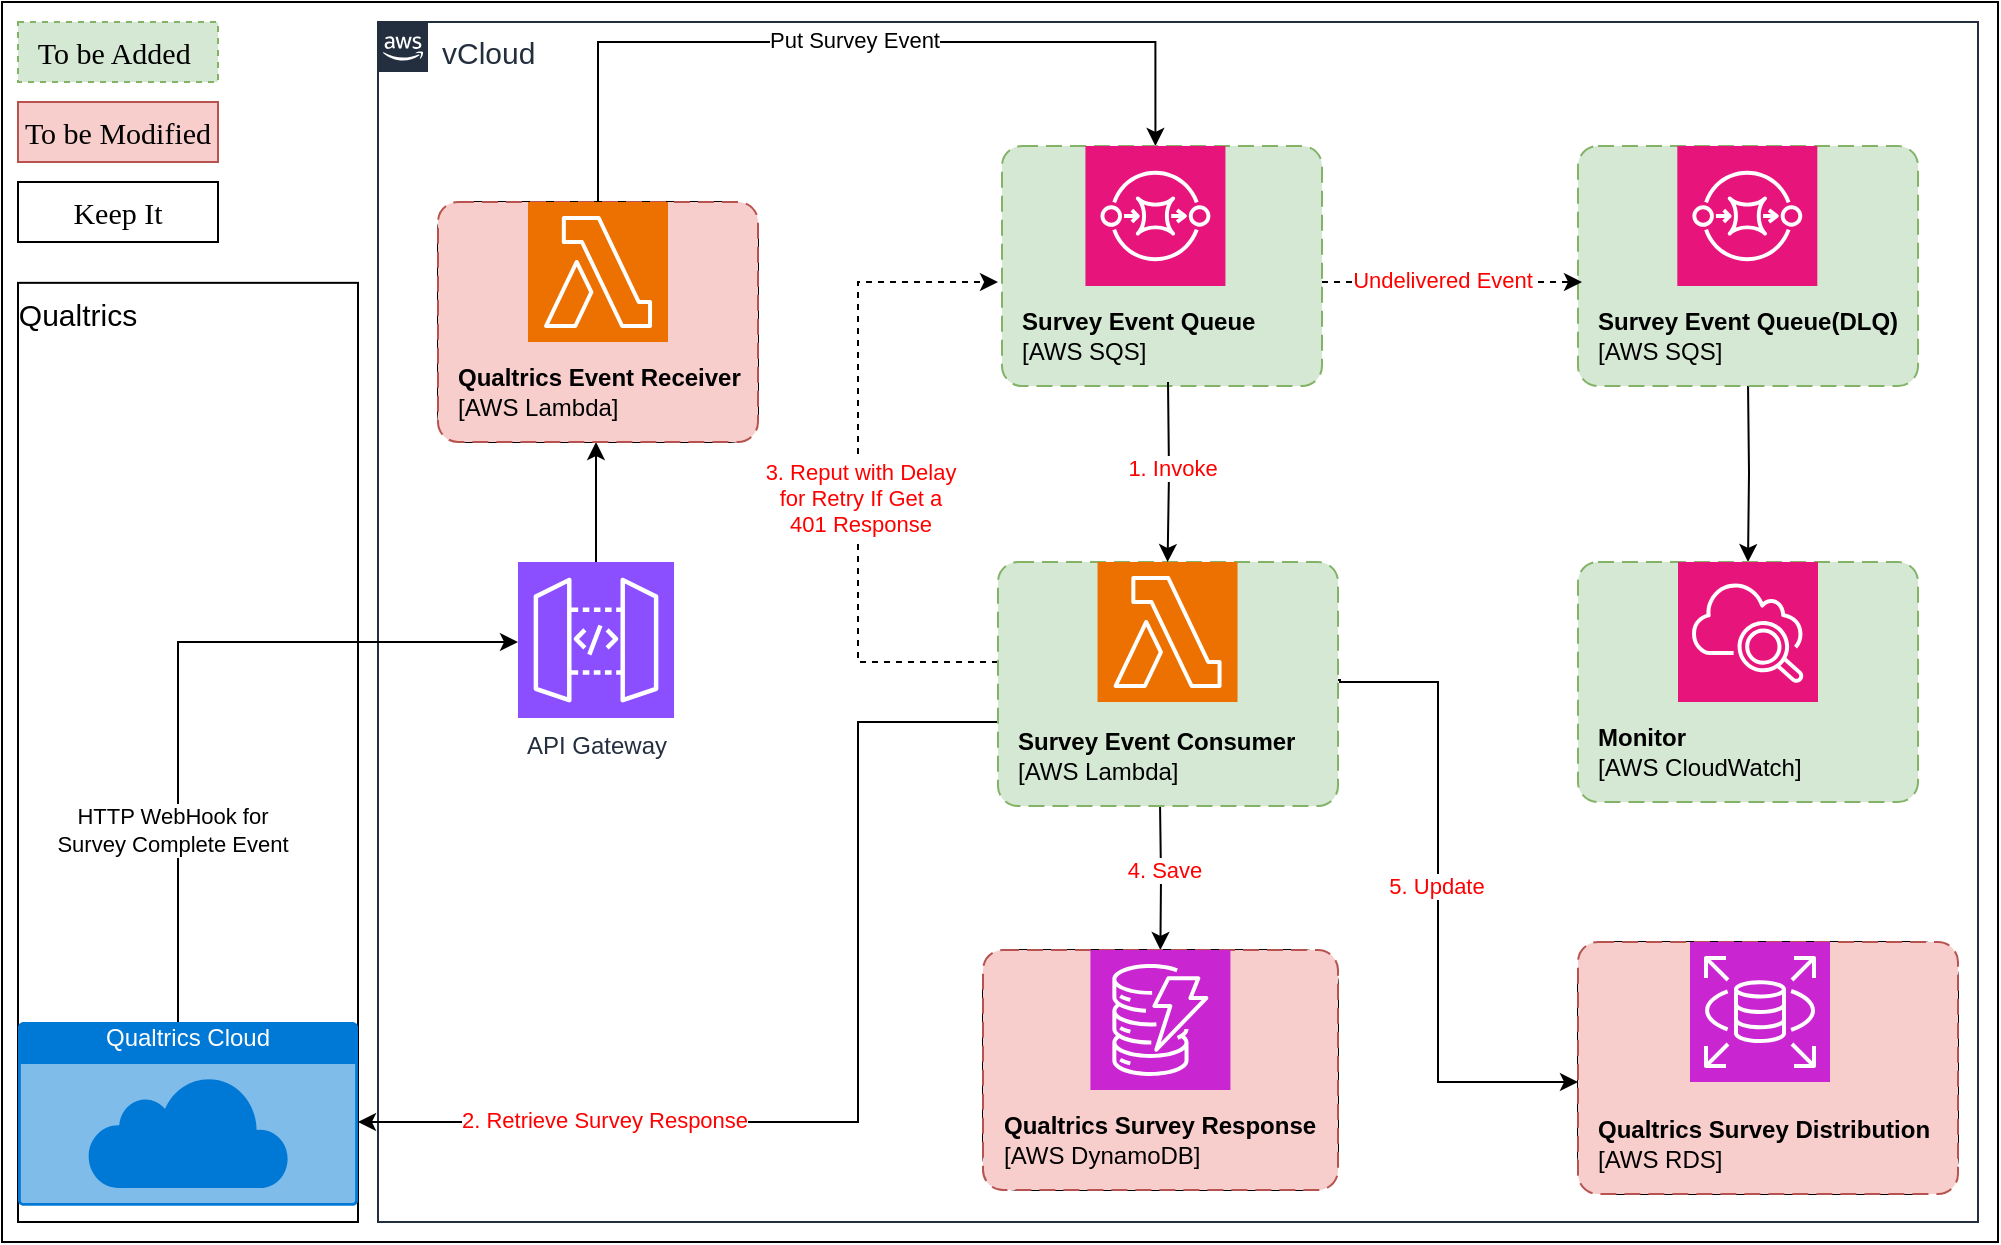 <mxfile version="22.1.21" type="github">
  <diagram name="Page-1" id="GnvURoskgF6pgVR7ltKW">
    <mxGraphModel dx="2261" dy="1955" grid="1" gridSize="10" guides="1" tooltips="1" connect="1" arrows="1" fold="1" page="1" pageScale="1" pageWidth="827" pageHeight="1169" math="0" shadow="0">
      <root>
        <mxCell id="0" />
        <mxCell id="1" parent="0" />
        <mxCell id="fp_4tm2POYkT8Q4frhIq-3" value="" style="rounded=0;whiteSpace=wrap;html=1;" parent="1" vertex="1">
          <mxGeometry x="-18" y="-60" width="998" height="620" as="geometry" />
        </mxCell>
        <mxCell id="F4uf8b6JVxHDHdUwgC62-13" style="edgeStyle=orthogonalEdgeStyle;rounded=0;orthogonalLoop=1;jettySize=auto;html=1;" parent="1" source="fp_4tm2POYkT8Q4frhIq-5" edge="1">
          <mxGeometry relative="1" as="geometry">
            <mxPoint x="279" y="160" as="targetPoint" />
          </mxGeometry>
        </mxCell>
        <mxCell id="fp_4tm2POYkT8Q4frhIq-5" value="API Gateway" style="sketch=0;points=[[0,0,0],[0.25,0,0],[0.5,0,0],[0.75,0,0],[1,0,0],[0,1,0],[0.25,1,0],[0.5,1,0],[0.75,1,0],[1,1,0],[0,0.25,0],[0,0.5,0],[0,0.75,0],[1,0.25,0],[1,0.5,0],[1,0.75,0]];outlineConnect=0;fontColor=#232F3E;fillColor=#8C4FFF;strokeColor=#ffffff;dashed=0;verticalLabelPosition=bottom;verticalAlign=top;align=center;html=1;fontSize=12;fontStyle=0;aspect=fixed;shape=mxgraph.aws4.resourceIcon;resIcon=mxgraph.aws4.api_gateway;" parent="1" vertex="1">
          <mxGeometry x="240" y="220" width="78" height="78" as="geometry" />
        </mxCell>
        <mxCell id="fp_4tm2POYkT8Q4frhIq-26" value="" style="group" parent="1" vertex="1" connectable="0">
          <mxGeometry x="-10" y="60" width="170" height="490" as="geometry" />
        </mxCell>
        <mxCell id="fp_4tm2POYkT8Q4frhIq-24" value="" style="rounded=0;whiteSpace=wrap;html=1;" parent="fp_4tm2POYkT8Q4frhIq-26" vertex="1">
          <mxGeometry y="20.42" width="170" height="469.58" as="geometry" />
        </mxCell>
        <mxCell id="fp_4tm2POYkT8Q4frhIq-1" value="Qualtrics Cloud" style="html=1;whiteSpace=wrap;strokeColor=none;fillColor=#0079D6;labelPosition=center;verticalLabelPosition=middle;verticalAlign=top;align=center;fontSize=12;outlineConnect=0;spacingTop=-6;fontColor=#FFFFFF;sketch=0;shape=mxgraph.sitemap.cloud;" parent="fp_4tm2POYkT8Q4frhIq-26" vertex="1">
          <mxGeometry y="389.998" width="170" height="91.875" as="geometry" />
        </mxCell>
        <mxCell id="fp_4tm2POYkT8Q4frhIq-27" value="&lt;font style=&quot;font-size: 15px;&quot;&gt;Qualtrics&lt;/font&gt;" style="text;html=1;strokeColor=none;fillColor=none;align=center;verticalAlign=middle;whiteSpace=wrap;rounded=0;" parent="fp_4tm2POYkT8Q4frhIq-26" vertex="1">
          <mxGeometry y="20.417" width="60" height="30.625" as="geometry" />
        </mxCell>
        <mxCell id="fp_4tm2POYkT8Q4frhIq-28" value="&lt;font style=&quot;font-size: 15px;&quot;&gt;vCloud&lt;/font&gt;" style="points=[[0,0],[0.25,0],[0.5,0],[0.75,0],[1,0],[1,0.25],[1,0.5],[1,0.75],[1,1],[0.75,1],[0.5,1],[0.25,1],[0,1],[0,0.75],[0,0.5],[0,0.25]];outlineConnect=0;gradientColor=none;html=1;whiteSpace=wrap;fontSize=12;fontStyle=0;container=1;pointerEvents=0;collapsible=0;recursiveResize=0;shape=mxgraph.aws4.group;grIcon=mxgraph.aws4.group_aws_cloud_alt;strokeColor=#232F3E;fillColor=none;verticalAlign=top;align=left;spacingLeft=30;fontColor=#232F3E;dashed=0;" parent="1" vertex="1">
          <mxGeometry x="170" y="-50" width="800" height="600" as="geometry" />
        </mxCell>
        <mxCell id="F4uf8b6JVxHDHdUwgC62-27" style="edgeStyle=orthogonalEdgeStyle;rounded=0;orthogonalLoop=1;jettySize=auto;html=1;" parent="fp_4tm2POYkT8Q4frhIq-28" target="fp_4tm2POYkT8Q4frhIq-31" edge="1">
          <mxGeometry relative="1" as="geometry">
            <mxPoint x="391" y="390" as="sourcePoint" />
          </mxGeometry>
        </mxCell>
        <mxCell id="F4uf8b6JVxHDHdUwgC62-28" value="&lt;font color=&quot;#ff0000&quot;&gt;4. Save&lt;/font&gt;" style="edgeLabel;html=1;align=center;verticalAlign=middle;resizable=0;points=[];" parent="F4uf8b6JVxHDHdUwgC62-27" vertex="1" connectable="0">
          <mxGeometry x="-0.08" y="3" relative="1" as="geometry">
            <mxPoint x="-2" as="offset" />
          </mxGeometry>
        </mxCell>
        <mxCell id="F4uf8b6JVxHDHdUwgC62-29" style="edgeStyle=orthogonalEdgeStyle;rounded=0;orthogonalLoop=1;jettySize=auto;html=1;" parent="fp_4tm2POYkT8Q4frhIq-28" edge="1">
          <mxGeometry relative="1" as="geometry">
            <mxPoint x="600" y="530" as="targetPoint" />
            <mxPoint x="480" y="329" as="sourcePoint" />
            <Array as="points">
              <mxPoint x="481" y="329" />
              <mxPoint x="481" y="330" />
              <mxPoint x="530" y="330" />
              <mxPoint x="530" y="530" />
              <mxPoint x="580" y="530" />
            </Array>
          </mxGeometry>
        </mxCell>
        <mxCell id="F4uf8b6JVxHDHdUwgC62-30" value="&lt;font color=&quot;#ff0000&quot;&gt;5. Update&lt;/font&gt;" style="edgeLabel;html=1;align=center;verticalAlign=middle;resizable=0;points=[];" parent="F4uf8b6JVxHDHdUwgC62-29" vertex="1" connectable="0">
          <mxGeometry x="-0.033" y="-1" relative="1" as="geometry">
            <mxPoint y="-2" as="offset" />
          </mxGeometry>
        </mxCell>
        <mxCell id="0HW9DNBdsQePclkJlZNj-11" style="edgeStyle=orthogonalEdgeStyle;rounded=0;orthogonalLoop=1;jettySize=auto;html=1;" parent="fp_4tm2POYkT8Q4frhIq-28" target="0HW9DNBdsQePclkJlZNj-9" edge="1">
          <mxGeometry relative="1" as="geometry">
            <mxPoint x="685" y="180" as="sourcePoint" />
          </mxGeometry>
        </mxCell>
        <mxCell id="fp_4tm2POYkT8Q4frhIq-39" style="edgeStyle=orthogonalEdgeStyle;rounded=0;orthogonalLoop=1;jettySize=auto;html=1;" parent="1" source="fp_4tm2POYkT8Q4frhIq-1" target="fp_4tm2POYkT8Q4frhIq-5" edge="1">
          <mxGeometry relative="1" as="geometry">
            <Array as="points">
              <mxPoint x="70" y="260" />
            </Array>
          </mxGeometry>
        </mxCell>
        <mxCell id="fp_4tm2POYkT8Q4frhIq-54" value="HTTP WebHook for &lt;br&gt;Survey Complete Event" style="edgeLabel;html=1;align=center;verticalAlign=middle;resizable=0;points=[];" parent="fp_4tm2POYkT8Q4frhIq-39" vertex="1" connectable="0">
          <mxGeometry x="-0.347" y="3" relative="1" as="geometry">
            <mxPoint y="21" as="offset" />
          </mxGeometry>
        </mxCell>
        <mxCell id="F4uf8b6JVxHDHdUwgC62-3" value="To be Added&amp;nbsp;" style="rounded=0;whiteSpace=wrap;html=1;arcSize=10;fillColor=#d5e8d4;strokeColor=#82b366;fontFamily=Times New Roman;fontSize=15;dashed=1;" parent="1" vertex="1">
          <mxGeometry x="-10" y="-50" width="100" height="30" as="geometry" />
        </mxCell>
        <mxCell id="F4uf8b6JVxHDHdUwgC62-4" value="Keep It" style="rounded=0;whiteSpace=wrap;html=1;arcSize=10;fontFamily=Times New Roman;fontSize=15;" parent="1" vertex="1">
          <mxGeometry x="-10" y="30" width="100" height="30" as="geometry" />
        </mxCell>
        <mxCell id="F4uf8b6JVxHDHdUwgC62-5" value="To be Modified" style="rounded=0;whiteSpace=wrap;html=1;arcSize=10;fillColor=#f8cecc;strokeColor=#b85450;fontFamily=Times New Roman;fontSize=15;" parent="1" vertex="1">
          <mxGeometry x="-10" y="-10" width="100" height="30" as="geometry" />
        </mxCell>
        <mxCell id="F4uf8b6JVxHDHdUwgC62-7" style="edgeStyle=orthogonalEdgeStyle;rounded=0;orthogonalLoop=1;jettySize=auto;html=1;" parent="1" target="fp_4tm2POYkT8Q4frhIq-1" edge="1">
          <mxGeometry relative="1" as="geometry">
            <mxPoint x="480" y="300" as="sourcePoint" />
            <Array as="points">
              <mxPoint x="410" y="300" />
              <mxPoint x="410" y="500" />
            </Array>
          </mxGeometry>
        </mxCell>
        <mxCell id="F4uf8b6JVxHDHdUwgC62-8" value="2. Retrieve Survey Response" style="edgeLabel;html=1;align=center;verticalAlign=middle;resizable=0;points=[];fontColor=#FF0000;" parent="F4uf8b6JVxHDHdUwgC62-7" vertex="1" connectable="0">
          <mxGeometry x="0.533" y="-1" relative="1" as="geometry">
            <mxPoint x="1" as="offset" />
          </mxGeometry>
        </mxCell>
        <mxCell id="F4uf8b6JVxHDHdUwgC62-11" value="" style="group;strokeColor=default;rounded=1;arcSize=12;" parent="1" vertex="1" connectable="0">
          <mxGeometry x="200" y="40" width="160" height="120" as="geometry" />
        </mxCell>
        <object placeholders="1" c4Name="Qualtrics Event Receiver" c4Type="ContainerScopeBoundary" c4Application="AWS Lambda" label="&lt;font style=&quot;font-size: 12px;&quot;&gt;&lt;b style=&quot;font-size: 12px;&quot;&gt;&lt;div style=&quot;text-align: left; font-size: 12px;&quot;&gt;%c4Name%&lt;/div&gt;&lt;/b&gt;&lt;/font&gt;&lt;div style=&quot;text-align: left; font-size: 12px;&quot;&gt;[%c4Application%]&lt;/div&gt;" id="F4uf8b6JVxHDHdUwgC62-9">
          <mxCell style="rounded=1;fontSize=12;whiteSpace=wrap;html=1;dashed=1;arcSize=20;fillColor=#f8cecc;strokeColor=#b85450;labelBackgroundColor=none;align=left;verticalAlign=bottom;labelBorderColor=none;spacingTop=0;spacing=10;dashPattern=8 4;metaEdit=1;rotatable=0;perimeter=rectanglePerimeter;noLabel=0;labelPadding=0;allowArrows=0;connectable=0;expand=0;recursiveResize=0;editable=1;pointerEvents=0;absoluteArcSize=1;points=[[0.25,0,0],[0.5,0,0],[0.75,0,0],[1,0.25,0],[1,0.5,0],[1,0.75,0],[0.75,1,0],[0.5,1,0],[0.25,1,0],[0,0.75,0],[0,0.5,0],[0,0.25,0]];" parent="F4uf8b6JVxHDHdUwgC62-11" vertex="1">
            <mxGeometry width="160" height="120" as="geometry" />
          </mxCell>
        </object>
        <mxCell id="fp_4tm2POYkT8Q4frhIq-34" value="" style="sketch=0;points=[[0,0,0],[0.25,0,0],[0.5,0,0],[0.75,0,0],[1,0,0],[0,1,0],[0.25,1,0],[0.5,1,0],[0.75,1,0],[1,1,0],[0,0.25,0],[0,0.5,0],[0,0.75,0],[1,0.25,0],[1,0.5,0],[1,0.75,0]];outlineConnect=0;fontColor=#232F3E;fillColor=#ED7100;strokeColor=#ffffff;dashed=0;verticalLabelPosition=bottom;verticalAlign=top;align=center;html=1;fontSize=12;fontStyle=0;aspect=fixed;shape=mxgraph.aws4.resourceIcon;resIcon=mxgraph.aws4.lambda;" parent="F4uf8b6JVxHDHdUwgC62-11" vertex="1">
          <mxGeometry x="45" width="70" height="70" as="geometry" />
        </mxCell>
        <mxCell id="F4uf8b6JVxHDHdUwgC62-14" style="edgeStyle=orthogonalEdgeStyle;rounded=0;orthogonalLoop=1;jettySize=auto;html=1;entryX=0.5;entryY=0;entryDx=0;entryDy=0;entryPerimeter=0;" parent="1" source="fp_4tm2POYkT8Q4frhIq-34" target="fp_4tm2POYkT8Q4frhIq-7" edge="1">
          <mxGeometry relative="1" as="geometry">
            <Array as="points">
              <mxPoint x="280" y="-40" />
              <mxPoint x="559" y="-40" />
            </Array>
          </mxGeometry>
        </mxCell>
        <mxCell id="F4uf8b6JVxHDHdUwgC62-15" value="Put Survey Event" style="edgeLabel;html=1;align=center;verticalAlign=middle;resizable=0;points=[];" parent="F4uf8b6JVxHDHdUwgC62-14" vertex="1" connectable="0">
          <mxGeometry x="0.013" y="-3" relative="1" as="geometry">
            <mxPoint y="-4" as="offset" />
          </mxGeometry>
        </mxCell>
        <mxCell id="F4uf8b6JVxHDHdUwgC62-17" value="" style="group" parent="1" vertex="1" connectable="0">
          <mxGeometry x="482" y="12" width="160" height="120" as="geometry" />
        </mxCell>
        <object placeholders="1" c4Name="Survey Event Queue" c4Type="ContainerScopeBoundary" c4Application="AWS SQS" label="&lt;font style=&quot;font-size: 12px;&quot;&gt;&lt;b style=&quot;font-size: 12px;&quot;&gt;&lt;div style=&quot;text-align: left; font-size: 12px;&quot;&gt;%c4Name%&lt;/div&gt;&lt;/b&gt;&lt;/font&gt;&lt;div style=&quot;text-align: left; font-size: 12px;&quot;&gt;[%c4Application%]&lt;/div&gt;" id="F4uf8b6JVxHDHdUwgC62-16">
          <mxCell style="rounded=1;fontSize=12;whiteSpace=wrap;html=1;dashed=1;arcSize=20;fillColor=#d5e8d4;strokeColor=#82b366;labelBackgroundColor=none;align=left;verticalAlign=bottom;labelBorderColor=none;spacingTop=0;spacing=10;dashPattern=8 4;metaEdit=1;rotatable=0;perimeter=rectanglePerimeter;noLabel=0;labelPadding=0;allowArrows=0;connectable=0;expand=0;recursiveResize=0;editable=1;pointerEvents=0;absoluteArcSize=1;points=[[0.25,0,0],[0.5,0,0],[0.75,0,0],[1,0.25,0],[1,0.5,0],[1,0.75,0],[0.75,1,0],[0.5,1,0],[0.25,1,0],[0,0.75,0],[0,0.5,0],[0,0.25,0]];" parent="F4uf8b6JVxHDHdUwgC62-17" vertex="1">
            <mxGeometry width="160" height="120" as="geometry" />
          </mxCell>
        </object>
        <mxCell id="fp_4tm2POYkT8Q4frhIq-7" value="" style="sketch=0;points=[[0,0,0],[0.25,0,0],[0.5,0,0],[0.75,0,0],[1,0,0],[0,1,0],[0.25,1,0],[0.5,1,0],[0.75,1,0],[1,1,0],[0,0.25,0],[0,0.5,0],[0,0.75,0],[1,0.25,0],[1,0.5,0],[1,0.75,0]];outlineConnect=0;fontColor=#232F3E;fillColor=#E7157B;strokeColor=#ffffff;dashed=0;verticalLabelPosition=bottom;verticalAlign=top;align=center;html=1;fontSize=12;fontStyle=0;aspect=fixed;shape=mxgraph.aws4.resourceIcon;resIcon=mxgraph.aws4.sqs;" parent="F4uf8b6JVxHDHdUwgC62-17" vertex="1">
          <mxGeometry x="41.718" width="70" height="70" as="geometry" />
        </mxCell>
        <mxCell id="fp_4tm2POYkT8Q4frhIq-63" style="edgeStyle=orthogonalEdgeStyle;rounded=0;orthogonalLoop=1;jettySize=auto;html=1;dashed=1;" parent="1" edge="1">
          <mxGeometry relative="1" as="geometry">
            <Array as="points">
              <mxPoint x="410" y="270" />
              <mxPoint x="410" y="80" />
            </Array>
            <mxPoint x="480" y="270" as="sourcePoint" />
            <mxPoint x="480" y="80" as="targetPoint" />
          </mxGeometry>
        </mxCell>
        <mxCell id="fp_4tm2POYkT8Q4frhIq-68" value="3. Reput with Delay&lt;br&gt;for Retry If Get a &lt;br&gt;401 Response" style="edgeLabel;html=1;align=center;verticalAlign=middle;resizable=0;points=[];fontColor=#FF0000;" parent="fp_4tm2POYkT8Q4frhIq-63" vertex="1" connectable="0">
          <mxGeometry x="-0.067" y="-1" relative="1" as="geometry">
            <mxPoint y="2" as="offset" />
          </mxGeometry>
        </mxCell>
        <mxCell id="F4uf8b6JVxHDHdUwgC62-26" value="" style="group" parent="1" vertex="1" connectable="0">
          <mxGeometry x="480" y="220" width="170" height="122" as="geometry" />
        </mxCell>
        <object placeholders="1" c4Name="Survey Event Consumer" c4Type="ContainerScopeBoundary" c4Application="AWS Lambda" label="&lt;font style=&quot;font-size: 12px;&quot;&gt;&lt;b style=&quot;font-size: 12px;&quot;&gt;&lt;div style=&quot;text-align: left; font-size: 12px;&quot;&gt;%c4Name%&lt;/div&gt;&lt;/b&gt;&lt;/font&gt;&lt;div style=&quot;text-align: left; font-size: 12px;&quot;&gt;[%c4Application%]&lt;/div&gt;" id="F4uf8b6JVxHDHdUwgC62-22">
          <mxCell style="rounded=1;fontSize=12;whiteSpace=wrap;html=1;dashed=1;arcSize=20;fillColor=#d5e8d4;strokeColor=#82b366;labelBackgroundColor=none;align=left;verticalAlign=bottom;labelBorderColor=none;spacingTop=0;spacing=10;dashPattern=8 4;metaEdit=1;rotatable=0;perimeter=rectanglePerimeter;noLabel=0;labelPadding=0;allowArrows=0;connectable=0;expand=0;recursiveResize=0;editable=1;pointerEvents=0;absoluteArcSize=1;points=[[0.25,0,0],[0.5,0,0],[0.75,0,0],[1,0.25,0],[1,0.5,0],[1,0.75,0],[0.75,1,0],[0.5,1,0],[0.25,1,0],[0,0.75,0],[0,0.5,0],[0,0.25,0]];imageWidth=24;" parent="F4uf8b6JVxHDHdUwgC62-26" vertex="1">
            <mxGeometry width="170" height="122" as="geometry" />
          </mxCell>
        </object>
        <mxCell id="7ReaSPWUxedLwBsVeBKH-1" style="edgeStyle=orthogonalEdgeStyle;rounded=0;orthogonalLoop=1;jettySize=auto;html=1;" parent="F4uf8b6JVxHDHdUwgC62-26" target="F4uf8b6JVxHDHdUwgC62-24" edge="1">
          <mxGeometry relative="1" as="geometry">
            <mxPoint x="85" y="-90" as="sourcePoint" />
          </mxGeometry>
        </mxCell>
        <mxCell id="7ReaSPWUxedLwBsVeBKH-2" value="&lt;font color=&quot;#ff0000&quot;&gt;1. Invoke&lt;/font&gt;" style="edgeLabel;html=1;align=center;verticalAlign=middle;resizable=0;points=[];" parent="7ReaSPWUxedLwBsVeBKH-1" vertex="1" connectable="0">
          <mxGeometry x="-0.05" y="1" relative="1" as="geometry">
            <mxPoint as="offset" />
          </mxGeometry>
        </mxCell>
        <mxCell id="F4uf8b6JVxHDHdUwgC62-24" value="" style="sketch=0;points=[[0,0,0],[0.25,0,0],[0.5,0,0],[0.75,0,0],[1,0,0],[0,1,0],[0.25,1,0],[0.5,1,0],[0.75,1,0],[1,1,0],[0,0.25,0],[0,0.5,0],[0,0.75,0],[1,0.25,0],[1,0.5,0],[1,0.75,0]];outlineConnect=0;fontColor=#232F3E;fillColor=#ED7100;strokeColor=#ffffff;dashed=0;verticalLabelPosition=bottom;verticalAlign=top;align=center;html=1;fontSize=12;fontStyle=0;aspect=fixed;shape=mxgraph.aws4.resourceIcon;resIcon=mxgraph.aws4.lambda;" parent="F4uf8b6JVxHDHdUwgC62-26" vertex="1">
          <mxGeometry x="49.76" width="70" height="70" as="geometry" />
        </mxCell>
        <mxCell id="F4uf8b6JVxHDHdUwgC62-37" value="" style="group;strokeColor=default;rounded=1;" parent="1" vertex="1" connectable="0">
          <mxGeometry x="472.5" y="414" width="177.5" height="120" as="geometry" />
        </mxCell>
        <object placeholders="1" c4Name="Qualtrics Survey Response" c4Type="ContainerScopeBoundary" c4Application="AWS DynamoDB" label="&lt;font style=&quot;font-size: 12px;&quot;&gt;&lt;b style=&quot;font-size: 12px;&quot;&gt;&lt;div style=&quot;text-align: left; font-size: 12px;&quot;&gt;%c4Name%&lt;/div&gt;&lt;/b&gt;&lt;/font&gt;&lt;div style=&quot;text-align: left; font-size: 12px;&quot;&gt;[%c4Application%]&lt;/div&gt;" id="F4uf8b6JVxHDHdUwgC62-35">
          <mxCell style="rounded=1;fontSize=12;whiteSpace=wrap;html=1;dashed=1;arcSize=20;fillColor=#f8cecc;strokeColor=#b85450;labelBackgroundColor=none;align=left;verticalAlign=bottom;labelBorderColor=none;spacingTop=0;spacing=10;dashPattern=8 4;metaEdit=1;rotatable=0;perimeter=rectanglePerimeter;noLabel=0;labelPadding=0;allowArrows=0;connectable=0;expand=0;recursiveResize=0;editable=1;pointerEvents=0;absoluteArcSize=1;points=[[0.25,0,0],[0.5,0,0],[0.75,0,0],[1,0.25,0],[1,0.5,0],[1,0.75,0],[0.75,1,0],[0.5,1,0],[0.25,1,0],[0,0.75,0],[0,0.5,0],[0,0.25,0]];" parent="F4uf8b6JVxHDHdUwgC62-37" vertex="1">
            <mxGeometry width="177.5" height="120" as="geometry" />
          </mxCell>
        </object>
        <mxCell id="fp_4tm2POYkT8Q4frhIq-31" value="" style="sketch=0;points=[[0,0,0],[0.25,0,0],[0.5,0,0],[0.75,0,0],[1,0,0],[0,1,0],[0.25,1,0],[0.5,1,0],[0.75,1,0],[1,1,0],[0,0.25,0],[0,0.5,0],[0,0.75,0],[1,0.25,0],[1,0.5,0],[1,0.75,0]];outlineConnect=0;fontColor=#232F3E;fillColor=#C925D1;strokeColor=#ffffff;dashed=0;verticalLabelPosition=bottom;verticalAlign=top;align=center;html=1;fontSize=12;fontStyle=0;aspect=fixed;shape=mxgraph.aws4.resourceIcon;resIcon=mxgraph.aws4.dynamodb;" parent="F4uf8b6JVxHDHdUwgC62-37" vertex="1">
          <mxGeometry x="53.711" width="70" height="70" as="geometry" />
        </mxCell>
        <mxCell id="0HW9DNBdsQePclkJlZNj-3" value="" style="group" parent="1" vertex="1" connectable="0">
          <mxGeometry x="770" y="12" width="170" height="120" as="geometry" />
        </mxCell>
        <object placeholders="1" c4Name="Survey Event Queue(DLQ)" c4Type="ContainerScopeBoundary" c4Application="AWS SQS" label="&lt;font style=&quot;font-size: 12px;&quot;&gt;&lt;b style=&quot;font-size: 12px;&quot;&gt;&lt;div style=&quot;text-align: left; font-size: 12px;&quot;&gt;%c4Name%&lt;/div&gt;&lt;/b&gt;&lt;/font&gt;&lt;div style=&quot;text-align: left; font-size: 12px;&quot;&gt;[%c4Application%]&lt;/div&gt;" id="0HW9DNBdsQePclkJlZNj-1">
          <mxCell style="rounded=1;fontSize=12;whiteSpace=wrap;html=1;dashed=1;arcSize=20;fillColor=#d5e8d4;strokeColor=#82b366;labelBackgroundColor=none;align=left;verticalAlign=bottom;labelBorderColor=none;spacingTop=0;spacing=10;dashPattern=8 4;metaEdit=1;rotatable=0;perimeter=rectanglePerimeter;noLabel=0;labelPadding=0;allowArrows=0;connectable=0;expand=0;recursiveResize=0;editable=1;pointerEvents=0;absoluteArcSize=1;points=[[0.25,0,0],[0.5,0,0],[0.75,0,0],[1,0.25,0],[1,0.5,0],[1,0.75,0],[0.75,1,0],[0.5,1,0],[0.25,1,0],[0,0.75,0],[0,0.5,0],[0,0.25,0]];" parent="0HW9DNBdsQePclkJlZNj-3" vertex="1">
            <mxGeometry width="170" height="120" as="geometry" />
          </mxCell>
        </object>
        <mxCell id="0HW9DNBdsQePclkJlZNj-5" style="edgeStyle=orthogonalEdgeStyle;rounded=0;orthogonalLoop=1;jettySize=auto;html=1;dashed=1;" parent="0HW9DNBdsQePclkJlZNj-3" edge="1">
          <mxGeometry relative="1" as="geometry">
            <mxPoint x="2" y="68" as="targetPoint" />
            <mxPoint x="-128" y="68" as="sourcePoint" />
          </mxGeometry>
        </mxCell>
        <mxCell id="0HW9DNBdsQePclkJlZNj-6" value="&lt;font color=&quot;#ff0000&quot;&gt;Undelivered Event&lt;/font&gt;" style="edgeLabel;html=1;align=center;verticalAlign=middle;resizable=0;points=[];" parent="0HW9DNBdsQePclkJlZNj-5" vertex="1" connectable="0">
          <mxGeometry x="-0.169" y="2" relative="1" as="geometry">
            <mxPoint x="6" y="1" as="offset" />
          </mxGeometry>
        </mxCell>
        <mxCell id="0HW9DNBdsQePclkJlZNj-2" value="" style="sketch=0;points=[[0,0,0],[0.25,0,0],[0.5,0,0],[0.75,0,0],[1,0,0],[0,1,0],[0.25,1,0],[0.5,1,0],[0.75,1,0],[1,1,0],[0,0.25,0],[0,0.5,0],[0,0.75,0],[1,0.25,0],[1,0.5,0],[1,0.75,0]];outlineConnect=0;fontColor=#232F3E;fillColor=#E7157B;strokeColor=#ffffff;dashed=0;verticalLabelPosition=bottom;verticalAlign=top;align=center;html=1;fontSize=12;fontStyle=0;aspect=fixed;shape=mxgraph.aws4.resourceIcon;resIcon=mxgraph.aws4.sqs;" parent="0HW9DNBdsQePclkJlZNj-3" vertex="1">
          <mxGeometry x="49.658" width="70" height="70" as="geometry" />
        </mxCell>
        <mxCell id="0HW9DNBdsQePclkJlZNj-7" value="" style="group;strokeColor=default;fillColor=default;rounded=1;" parent="1" vertex="1" connectable="0">
          <mxGeometry x="770" y="410" width="190" height="126" as="geometry" />
        </mxCell>
        <object placeholders="1" c4Name="Qualtrics Survey Distribution" c4Type="ContainerScopeBoundary" c4Application="AWS RDS" label="&lt;font style=&quot;font-size: 12px;&quot;&gt;&lt;b style=&quot;font-size: 12px;&quot;&gt;&lt;div style=&quot;text-align: left; font-size: 12px;&quot;&gt;%c4Name%&lt;/div&gt;&lt;/b&gt;&lt;/font&gt;&lt;div style=&quot;text-align: left; font-size: 12px;&quot;&gt;[%c4Application%]&lt;/div&gt;" id="F4uf8b6JVxHDHdUwgC62-32">
          <mxCell style="rounded=1;fontSize=12;whiteSpace=wrap;html=1;dashed=1;arcSize=20;fillColor=#f8cecc;strokeColor=#b85450;labelBackgroundColor=none;align=left;verticalAlign=bottom;labelBorderColor=none;spacingTop=0;spacing=10;dashPattern=8 4;metaEdit=1;rotatable=0;perimeter=rectanglePerimeter;noLabel=0;labelPadding=0;allowArrows=0;connectable=0;expand=0;recursiveResize=0;editable=1;pointerEvents=0;absoluteArcSize=1;points=[[0.25,0,0],[0.5,0,0],[0.75,0,0],[1,0.25,0],[1,0.5,0],[1,0.75,0],[0.75,1,0],[0.5,1,0],[0.25,1,0],[0,0.75,0],[0,0.5,0],[0,0.25,0]];" parent="0HW9DNBdsQePclkJlZNj-7" vertex="1">
            <mxGeometry width="190" height="126" as="geometry" />
          </mxCell>
        </object>
        <mxCell id="fp_4tm2POYkT8Q4frhIq-32" value="" style="sketch=0;points=[[0,0,0],[0.25,0,0],[0.5,0,0],[0.75,0,0],[1,0,0],[0,1,0],[0.25,1,0],[0.5,1,0],[0.75,1,0],[1,1,0],[0,0.25,0],[0,0.5,0],[0,0.75,0],[1,0.25,0],[1,0.5,0],[1,0.75,0]];outlineConnect=0;fontColor=#232F3E;fillColor=#C925D1;strokeColor=#ffffff;dashed=0;verticalLabelPosition=bottom;verticalAlign=top;align=center;html=1;fontSize=12;fontStyle=0;aspect=fixed;shape=mxgraph.aws4.resourceIcon;resIcon=mxgraph.aws4.rds;" parent="0HW9DNBdsQePclkJlZNj-7" vertex="1">
          <mxGeometry x="56" width="70" height="70" as="geometry" />
        </mxCell>
        <mxCell id="0HW9DNBdsQePclkJlZNj-12" value="" style="group" parent="1" vertex="1" connectable="0">
          <mxGeometry x="770" y="220" width="170" height="120" as="geometry" />
        </mxCell>
        <object placeholders="1" c4Name="Monitor" c4Type="ContainerScopeBoundary" c4Application="AWS CloudWatch" label="&lt;font style=&quot;font-size: 12px;&quot;&gt;&lt;b style=&quot;font-size: 12px;&quot;&gt;&lt;div style=&quot;text-align: left; font-size: 12px;&quot;&gt;%c4Name%&lt;/div&gt;&lt;/b&gt;&lt;/font&gt;&lt;div style=&quot;text-align: left; font-size: 12px;&quot;&gt;[%c4Application%]&lt;/div&gt;" id="0HW9DNBdsQePclkJlZNj-13">
          <mxCell style="rounded=1;fontSize=12;whiteSpace=wrap;html=1;dashed=1;arcSize=20;fillColor=#d5e8d4;strokeColor=#82b366;labelBackgroundColor=none;align=left;verticalAlign=bottom;labelBorderColor=none;spacingTop=0;spacing=10;dashPattern=8 4;metaEdit=1;rotatable=0;perimeter=rectanglePerimeter;noLabel=0;labelPadding=0;allowArrows=0;connectable=0;expand=0;recursiveResize=0;editable=1;pointerEvents=0;absoluteArcSize=1;points=[[0.25,0,0],[0.5,0,0],[0.75,0,0],[1,0.25,0],[1,0.5,0],[1,0.75,0],[0.75,1,0],[0.5,1,0],[0.25,1,0],[0,0.75,0],[0,0.5,0],[0,0.25,0]];" parent="0HW9DNBdsQePclkJlZNj-12" vertex="1">
            <mxGeometry width="170" height="120" as="geometry" />
          </mxCell>
        </object>
        <mxCell id="0HW9DNBdsQePclkJlZNj-9" value="" style="sketch=0;points=[[0,0,0],[0.25,0,0],[0.5,0,0],[0.75,0,0],[1,0,0],[0,1,0],[0.25,1,0],[0.5,1,0],[0.75,1,0],[1,1,0],[0,0.25,0],[0,0.5,0],[0,0.75,0],[1,0.25,0],[1,0.5,0],[1,0.75,0]];points=[[0,0,0],[0.25,0,0],[0.5,0,0],[0.75,0,0],[1,0,0],[0,1,0],[0.25,1,0],[0.5,1,0],[0.75,1,0],[1,1,0],[0,0.25,0],[0,0.5,0],[0,0.75,0],[1,0.25,0],[1,0.5,0],[1,0.75,0]];outlineConnect=0;fontColor=#232F3E;fillColor=#E7157B;strokeColor=#ffffff;dashed=0;verticalLabelPosition=bottom;verticalAlign=top;align=center;html=1;fontSize=12;fontStyle=0;aspect=fixed;shape=mxgraph.aws4.resourceIcon;resIcon=mxgraph.aws4.cloudwatch_2;" parent="0HW9DNBdsQePclkJlZNj-12" vertex="1">
          <mxGeometry x="50" width="70" height="70" as="geometry" />
        </mxCell>
      </root>
    </mxGraphModel>
  </diagram>
</mxfile>
